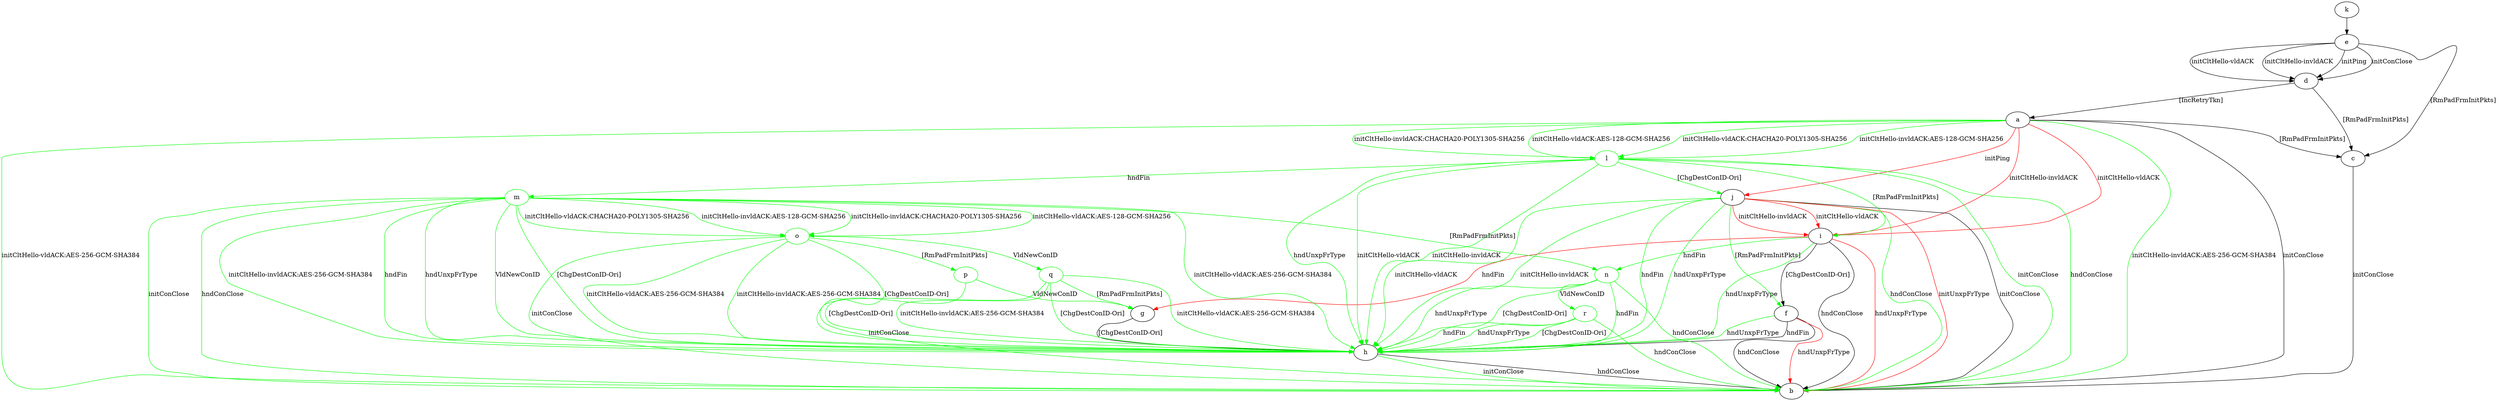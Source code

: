 digraph "" {
	a -> b	[key=0,
		label="initConClose "];
	a -> b	[key=1,
		color=green,
		label="initCltHello-vldACK:AES-256-GCM-SHA384 "];
	a -> b	[key=2,
		color=green,
		label="initCltHello-invldACK:AES-256-GCM-SHA384 "];
	a -> c	[key=0,
		label="[RmPadFrmInitPkts] "];
	a -> i	[key=0,
		color=red,
		label="initCltHello-vldACK "];
	a -> i	[key=1,
		color=red,
		label="initCltHello-invldACK "];
	a -> j	[key=0,
		color=red,
		label="initPing "];
	l	[color=green];
	a -> l	[key=0,
		color=green,
		label="initCltHello-vldACK:AES-128-GCM-SHA256 "];
	a -> l	[key=1,
		color=green,
		label="initCltHello-vldACK:CHACHA20-POLY1305-SHA256 "];
	a -> l	[key=2,
		color=green,
		label="initCltHello-invldACK:AES-128-GCM-SHA256 "];
	a -> l	[key=3,
		color=green,
		label="initCltHello-invldACK:CHACHA20-POLY1305-SHA256 "];
	c -> b	[key=0,
		label="initConClose "];
	d -> a	[key=0,
		label="[IncRetryTkn] "];
	d -> c	[key=0,
		label="[RmPadFrmInitPkts] "];
	e -> c	[key=0,
		label="[RmPadFrmInitPkts] "];
	e -> d	[key=0,
		label="initPing "];
	e -> d	[key=1,
		label="initConClose "];
	e -> d	[key=2,
		label="initCltHello-vldACK "];
	e -> d	[key=3,
		label="initCltHello-invldACK "];
	f -> b	[key=0,
		label="hndConClose "];
	f -> b	[key=1,
		color=red,
		label="hndUnxpFrType "];
	f -> h	[key=0,
		label="hndFin "];
	f -> h	[key=1,
		color=green,
		label="hndUnxpFrType "];
	g -> h	[key=0,
		label="[ChgDestConID-Ori] "];
	h -> b	[key=0,
		label="hndConClose "];
	h -> b	[key=1,
		color=green,
		label="initConClose "];
	i -> b	[key=0,
		label="hndConClose "];
	i -> b	[key=1,
		color=red,
		label="hndUnxpFrType "];
	i -> f	[key=0,
		label="[ChgDestConID-Ori] "];
	i -> g	[key=0,
		color=red,
		label="hndFin "];
	i -> h	[key=0,
		color=green,
		label="hndUnxpFrType "];
	n	[color=green];
	i -> n	[key=0,
		color=green,
		label="hndFin "];
	j -> b	[key=0,
		label="initConClose "];
	j -> b	[key=1,
		color=green,
		label="hndConClose "];
	j -> b	[key=2,
		color=red,
		label="initUnxpFrType "];
	j -> f	[key=0,
		color=green,
		label="[RmPadFrmInitPkts] "];
	j -> h	[key=0,
		color=green,
		label="initCltHello-vldACK "];
	j -> h	[key=1,
		color=green,
		label="initCltHello-invldACK "];
	j -> h	[key=2,
		color=green,
		label="hndFin "];
	j -> h	[key=3,
		color=green,
		label="hndUnxpFrType "];
	j -> i	[key=0,
		color=red,
		label="initCltHello-vldACK "];
	j -> i	[key=1,
		color=red,
		label="initCltHello-invldACK "];
	k -> e	[key=0];
	l -> b	[key=0,
		color=green,
		label="initConClose "];
	l -> b	[key=1,
		color=green,
		label="hndConClose "];
	l -> h	[key=0,
		color=green,
		label="initCltHello-vldACK "];
	l -> h	[key=1,
		color=green,
		label="initCltHello-invldACK "];
	l -> h	[key=2,
		color=green,
		label="hndUnxpFrType "];
	l -> i	[key=0,
		color=green,
		label="[RmPadFrmInitPkts] "];
	l -> j	[key=0,
		color=green,
		label="[ChgDestConID-Ori] "];
	m	[color=green];
	l -> m	[key=0,
		color=green,
		label="hndFin "];
	m -> b	[key=0,
		color=green,
		label="initConClose "];
	m -> b	[key=1,
		color=green,
		label="hndConClose "];
	m -> h	[key=0,
		color=green,
		label="initCltHello-vldACK:AES-256-GCM-SHA384 "];
	m -> h	[key=1,
		color=green,
		label="initCltHello-invldACK:AES-256-GCM-SHA384 "];
	m -> h	[key=2,
		color=green,
		label="hndFin "];
	m -> h	[key=3,
		color=green,
		label="hndUnxpFrType "];
	m -> h	[key=4,
		color=green,
		label="VldNewConID "];
	m -> h	[key=5,
		color=green,
		label="[ChgDestConID-Ori] "];
	m -> n	[key=0,
		color=green,
		label="[RmPadFrmInitPkts] "];
	o	[color=green];
	m -> o	[key=0,
		color=green,
		label="initCltHello-vldACK:AES-128-GCM-SHA256 "];
	m -> o	[key=1,
		color=green,
		label="initCltHello-vldACK:CHACHA20-POLY1305-SHA256 "];
	m -> o	[key=2,
		color=green,
		label="initCltHello-invldACK:AES-128-GCM-SHA256 "];
	m -> o	[key=3,
		color=green,
		label="initCltHello-invldACK:CHACHA20-POLY1305-SHA256 "];
	n -> b	[key=0,
		color=green,
		label="hndConClose "];
	n -> h	[key=0,
		color=green,
		label="hndFin "];
	n -> h	[key=1,
		color=green,
		label="hndUnxpFrType "];
	n -> h	[key=2,
		color=green,
		label="[ChgDestConID-Ori] "];
	r	[color=green];
	n -> r	[key=0,
		color=green,
		label="VldNewConID "];
	o -> b	[key=0,
		color=green,
		label="initConClose "];
	o -> h	[key=0,
		color=green,
		label="initCltHello-vldACK:AES-256-GCM-SHA384 "];
	o -> h	[key=1,
		color=green,
		label="initCltHello-invldACK:AES-256-GCM-SHA384 "];
	o -> h	[key=2,
		color=green,
		label="[ChgDestConID-Ori] "];
	p	[color=green];
	o -> p	[key=0,
		color=green,
		label="[RmPadFrmInitPkts] "];
	q	[color=green];
	o -> q	[key=0,
		color=green,
		label="VldNewConID "];
	p -> g	[key=0,
		color=green,
		label="VldNewConID "];
	p -> h	[key=0,
		color=green,
		label="[ChgDestConID-Ori] "];
	q -> b	[key=0,
		color=green,
		label="initConClose "];
	q -> g	[key=0,
		color=green,
		label="[RmPadFrmInitPkts] "];
	q -> h	[key=0,
		color=green,
		label="initCltHello-vldACK:AES-256-GCM-SHA384 "];
	q -> h	[key=1,
		color=green,
		label="initCltHello-invldACK:AES-256-GCM-SHA384 "];
	q -> h	[key=2,
		color=green,
		label="[ChgDestConID-Ori] "];
	r -> b	[key=0,
		color=green,
		label="hndConClose "];
	r -> h	[key=0,
		color=green,
		label="hndFin "];
	r -> h	[key=1,
		color=green,
		label="hndUnxpFrType "];
	r -> h	[key=2,
		color=green,
		label="[ChgDestConID-Ori] "];
}
